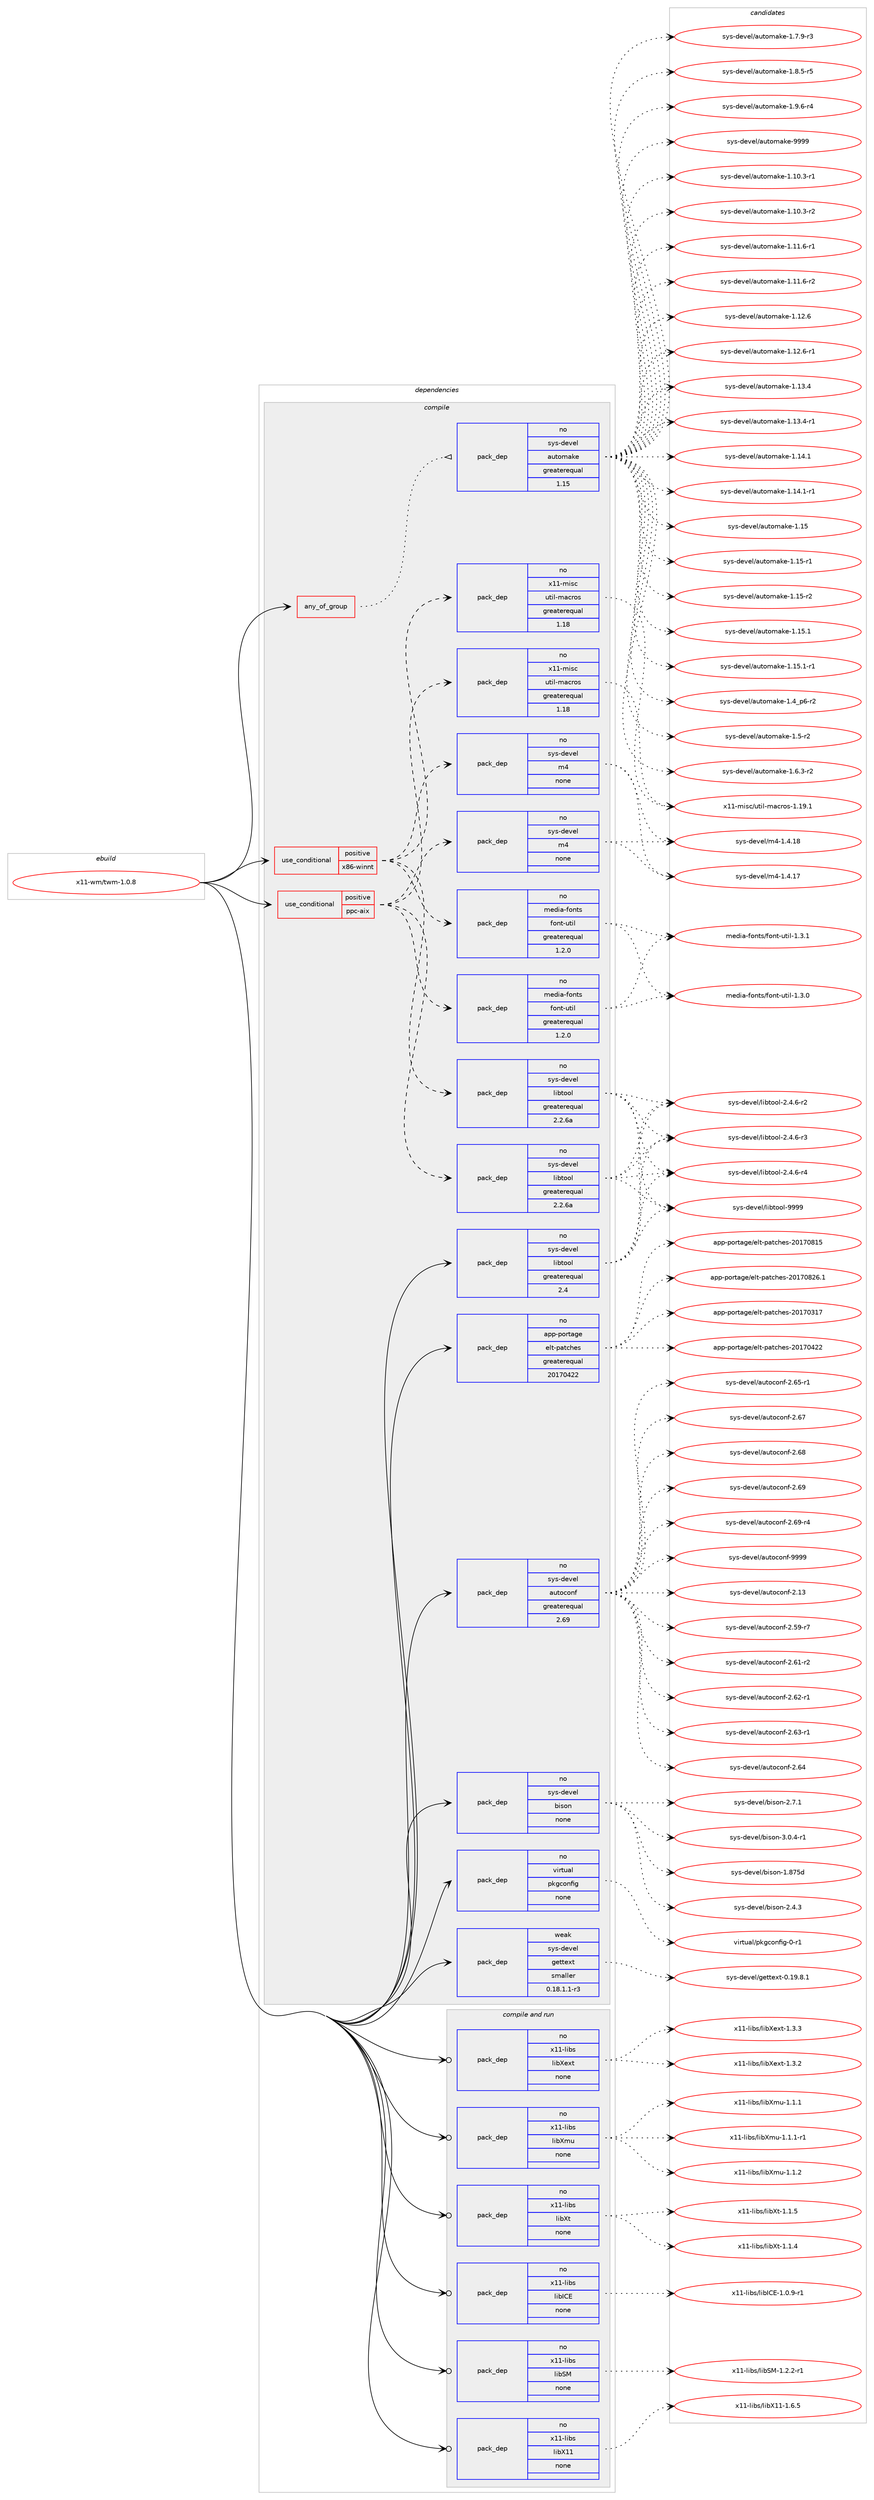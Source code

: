 digraph prolog {

# *************
# Graph options
# *************

newrank=true;
concentrate=true;
compound=true;
graph [rankdir=LR,fontname=Helvetica,fontsize=10,ranksep=1.5];#, ranksep=2.5, nodesep=0.2];
edge  [arrowhead=vee];
node  [fontname=Helvetica,fontsize=10];

# **********
# The ebuild
# **********

subgraph cluster_leftcol {
color=gray;
rank=same;
label=<<i>ebuild</i>>;
id [label="x11-wm/twm-1.0.8", color=red, width=4, href="../x11-wm/twm-1.0.8.svg"];
}

# ****************
# The dependencies
# ****************

subgraph cluster_midcol {
color=gray;
label=<<i>dependencies</i>>;
subgraph cluster_compile {
fillcolor="#eeeeee";
style=filled;
label=<<i>compile</i>>;
subgraph any9798 {
dependency533708 [label=<<TABLE BORDER="0" CELLBORDER="1" CELLSPACING="0" CELLPADDING="4"><TR><TD CELLPADDING="10">any_of_group</TD></TR></TABLE>>, shape=none, color=red];subgraph pack399199 {
dependency533709 [label=<<TABLE BORDER="0" CELLBORDER="1" CELLSPACING="0" CELLPADDING="4" WIDTH="220"><TR><TD ROWSPAN="6" CELLPADDING="30">pack_dep</TD></TR><TR><TD WIDTH="110">no</TD></TR><TR><TD>sys-devel</TD></TR><TR><TD>automake</TD></TR><TR><TD>greaterequal</TD></TR><TR><TD>1.15</TD></TR></TABLE>>, shape=none, color=blue];
}
dependency533708:e -> dependency533709:w [weight=20,style="dotted",arrowhead="oinv"];
}
id:e -> dependency533708:w [weight=20,style="solid",arrowhead="vee"];
subgraph cond124358 {
dependency533710 [label=<<TABLE BORDER="0" CELLBORDER="1" CELLSPACING="0" CELLPADDING="4"><TR><TD ROWSPAN="3" CELLPADDING="10">use_conditional</TD></TR><TR><TD>positive</TD></TR><TR><TD>ppc-aix</TD></TR></TABLE>>, shape=none, color=red];
subgraph pack399200 {
dependency533711 [label=<<TABLE BORDER="0" CELLBORDER="1" CELLSPACING="0" CELLPADDING="4" WIDTH="220"><TR><TD ROWSPAN="6" CELLPADDING="30">pack_dep</TD></TR><TR><TD WIDTH="110">no</TD></TR><TR><TD>sys-devel</TD></TR><TR><TD>libtool</TD></TR><TR><TD>greaterequal</TD></TR><TR><TD>2.2.6a</TD></TR></TABLE>>, shape=none, color=blue];
}
dependency533710:e -> dependency533711:w [weight=20,style="dashed",arrowhead="vee"];
subgraph pack399201 {
dependency533712 [label=<<TABLE BORDER="0" CELLBORDER="1" CELLSPACING="0" CELLPADDING="4" WIDTH="220"><TR><TD ROWSPAN="6" CELLPADDING="30">pack_dep</TD></TR><TR><TD WIDTH="110">no</TD></TR><TR><TD>sys-devel</TD></TR><TR><TD>m4</TD></TR><TR><TD>none</TD></TR><TR><TD></TD></TR></TABLE>>, shape=none, color=blue];
}
dependency533710:e -> dependency533712:w [weight=20,style="dashed",arrowhead="vee"];
subgraph pack399202 {
dependency533713 [label=<<TABLE BORDER="0" CELLBORDER="1" CELLSPACING="0" CELLPADDING="4" WIDTH="220"><TR><TD ROWSPAN="6" CELLPADDING="30">pack_dep</TD></TR><TR><TD WIDTH="110">no</TD></TR><TR><TD>x11-misc</TD></TR><TR><TD>util-macros</TD></TR><TR><TD>greaterequal</TD></TR><TR><TD>1.18</TD></TR></TABLE>>, shape=none, color=blue];
}
dependency533710:e -> dependency533713:w [weight=20,style="dashed",arrowhead="vee"];
subgraph pack399203 {
dependency533714 [label=<<TABLE BORDER="0" CELLBORDER="1" CELLSPACING="0" CELLPADDING="4" WIDTH="220"><TR><TD ROWSPAN="6" CELLPADDING="30">pack_dep</TD></TR><TR><TD WIDTH="110">no</TD></TR><TR><TD>media-fonts</TD></TR><TR><TD>font-util</TD></TR><TR><TD>greaterequal</TD></TR><TR><TD>1.2.0</TD></TR></TABLE>>, shape=none, color=blue];
}
dependency533710:e -> dependency533714:w [weight=20,style="dashed",arrowhead="vee"];
}
id:e -> dependency533710:w [weight=20,style="solid",arrowhead="vee"];
subgraph cond124359 {
dependency533715 [label=<<TABLE BORDER="0" CELLBORDER="1" CELLSPACING="0" CELLPADDING="4"><TR><TD ROWSPAN="3" CELLPADDING="10">use_conditional</TD></TR><TR><TD>positive</TD></TR><TR><TD>x86-winnt</TD></TR></TABLE>>, shape=none, color=red];
subgraph pack399204 {
dependency533716 [label=<<TABLE BORDER="0" CELLBORDER="1" CELLSPACING="0" CELLPADDING="4" WIDTH="220"><TR><TD ROWSPAN="6" CELLPADDING="30">pack_dep</TD></TR><TR><TD WIDTH="110">no</TD></TR><TR><TD>sys-devel</TD></TR><TR><TD>libtool</TD></TR><TR><TD>greaterequal</TD></TR><TR><TD>2.2.6a</TD></TR></TABLE>>, shape=none, color=blue];
}
dependency533715:e -> dependency533716:w [weight=20,style="dashed",arrowhead="vee"];
subgraph pack399205 {
dependency533717 [label=<<TABLE BORDER="0" CELLBORDER="1" CELLSPACING="0" CELLPADDING="4" WIDTH="220"><TR><TD ROWSPAN="6" CELLPADDING="30">pack_dep</TD></TR><TR><TD WIDTH="110">no</TD></TR><TR><TD>sys-devel</TD></TR><TR><TD>m4</TD></TR><TR><TD>none</TD></TR><TR><TD></TD></TR></TABLE>>, shape=none, color=blue];
}
dependency533715:e -> dependency533717:w [weight=20,style="dashed",arrowhead="vee"];
subgraph pack399206 {
dependency533718 [label=<<TABLE BORDER="0" CELLBORDER="1" CELLSPACING="0" CELLPADDING="4" WIDTH="220"><TR><TD ROWSPAN="6" CELLPADDING="30">pack_dep</TD></TR><TR><TD WIDTH="110">no</TD></TR><TR><TD>x11-misc</TD></TR><TR><TD>util-macros</TD></TR><TR><TD>greaterequal</TD></TR><TR><TD>1.18</TD></TR></TABLE>>, shape=none, color=blue];
}
dependency533715:e -> dependency533718:w [weight=20,style="dashed",arrowhead="vee"];
subgraph pack399207 {
dependency533719 [label=<<TABLE BORDER="0" CELLBORDER="1" CELLSPACING="0" CELLPADDING="4" WIDTH="220"><TR><TD ROWSPAN="6" CELLPADDING="30">pack_dep</TD></TR><TR><TD WIDTH="110">no</TD></TR><TR><TD>media-fonts</TD></TR><TR><TD>font-util</TD></TR><TR><TD>greaterequal</TD></TR><TR><TD>1.2.0</TD></TR></TABLE>>, shape=none, color=blue];
}
dependency533715:e -> dependency533719:w [weight=20,style="dashed",arrowhead="vee"];
}
id:e -> dependency533715:w [weight=20,style="solid",arrowhead="vee"];
subgraph pack399208 {
dependency533720 [label=<<TABLE BORDER="0" CELLBORDER="1" CELLSPACING="0" CELLPADDING="4" WIDTH="220"><TR><TD ROWSPAN="6" CELLPADDING="30">pack_dep</TD></TR><TR><TD WIDTH="110">no</TD></TR><TR><TD>app-portage</TD></TR><TR><TD>elt-patches</TD></TR><TR><TD>greaterequal</TD></TR><TR><TD>20170422</TD></TR></TABLE>>, shape=none, color=blue];
}
id:e -> dependency533720:w [weight=20,style="solid",arrowhead="vee"];
subgraph pack399209 {
dependency533721 [label=<<TABLE BORDER="0" CELLBORDER="1" CELLSPACING="0" CELLPADDING="4" WIDTH="220"><TR><TD ROWSPAN="6" CELLPADDING="30">pack_dep</TD></TR><TR><TD WIDTH="110">no</TD></TR><TR><TD>sys-devel</TD></TR><TR><TD>autoconf</TD></TR><TR><TD>greaterequal</TD></TR><TR><TD>2.69</TD></TR></TABLE>>, shape=none, color=blue];
}
id:e -> dependency533721:w [weight=20,style="solid",arrowhead="vee"];
subgraph pack399210 {
dependency533722 [label=<<TABLE BORDER="0" CELLBORDER="1" CELLSPACING="0" CELLPADDING="4" WIDTH="220"><TR><TD ROWSPAN="6" CELLPADDING="30">pack_dep</TD></TR><TR><TD WIDTH="110">no</TD></TR><TR><TD>sys-devel</TD></TR><TR><TD>bison</TD></TR><TR><TD>none</TD></TR><TR><TD></TD></TR></TABLE>>, shape=none, color=blue];
}
id:e -> dependency533722:w [weight=20,style="solid",arrowhead="vee"];
subgraph pack399211 {
dependency533723 [label=<<TABLE BORDER="0" CELLBORDER="1" CELLSPACING="0" CELLPADDING="4" WIDTH="220"><TR><TD ROWSPAN="6" CELLPADDING="30">pack_dep</TD></TR><TR><TD WIDTH="110">no</TD></TR><TR><TD>sys-devel</TD></TR><TR><TD>libtool</TD></TR><TR><TD>greaterequal</TD></TR><TR><TD>2.4</TD></TR></TABLE>>, shape=none, color=blue];
}
id:e -> dependency533723:w [weight=20,style="solid",arrowhead="vee"];
subgraph pack399212 {
dependency533724 [label=<<TABLE BORDER="0" CELLBORDER="1" CELLSPACING="0" CELLPADDING="4" WIDTH="220"><TR><TD ROWSPAN="6" CELLPADDING="30">pack_dep</TD></TR><TR><TD WIDTH="110">no</TD></TR><TR><TD>virtual</TD></TR><TR><TD>pkgconfig</TD></TR><TR><TD>none</TD></TR><TR><TD></TD></TR></TABLE>>, shape=none, color=blue];
}
id:e -> dependency533724:w [weight=20,style="solid",arrowhead="vee"];
subgraph pack399213 {
dependency533725 [label=<<TABLE BORDER="0" CELLBORDER="1" CELLSPACING="0" CELLPADDING="4" WIDTH="220"><TR><TD ROWSPAN="6" CELLPADDING="30">pack_dep</TD></TR><TR><TD WIDTH="110">weak</TD></TR><TR><TD>sys-devel</TD></TR><TR><TD>gettext</TD></TR><TR><TD>smaller</TD></TR><TR><TD>0.18.1.1-r3</TD></TR></TABLE>>, shape=none, color=blue];
}
id:e -> dependency533725:w [weight=20,style="solid",arrowhead="vee"];
}
subgraph cluster_compileandrun {
fillcolor="#eeeeee";
style=filled;
label=<<i>compile and run</i>>;
subgraph pack399214 {
dependency533726 [label=<<TABLE BORDER="0" CELLBORDER="1" CELLSPACING="0" CELLPADDING="4" WIDTH="220"><TR><TD ROWSPAN="6" CELLPADDING="30">pack_dep</TD></TR><TR><TD WIDTH="110">no</TD></TR><TR><TD>x11-libs</TD></TR><TR><TD>libICE</TD></TR><TR><TD>none</TD></TR><TR><TD></TD></TR></TABLE>>, shape=none, color=blue];
}
id:e -> dependency533726:w [weight=20,style="solid",arrowhead="odotvee"];
subgraph pack399215 {
dependency533727 [label=<<TABLE BORDER="0" CELLBORDER="1" CELLSPACING="0" CELLPADDING="4" WIDTH="220"><TR><TD ROWSPAN="6" CELLPADDING="30">pack_dep</TD></TR><TR><TD WIDTH="110">no</TD></TR><TR><TD>x11-libs</TD></TR><TR><TD>libSM</TD></TR><TR><TD>none</TD></TR><TR><TD></TD></TR></TABLE>>, shape=none, color=blue];
}
id:e -> dependency533727:w [weight=20,style="solid",arrowhead="odotvee"];
subgraph pack399216 {
dependency533728 [label=<<TABLE BORDER="0" CELLBORDER="1" CELLSPACING="0" CELLPADDING="4" WIDTH="220"><TR><TD ROWSPAN="6" CELLPADDING="30">pack_dep</TD></TR><TR><TD WIDTH="110">no</TD></TR><TR><TD>x11-libs</TD></TR><TR><TD>libX11</TD></TR><TR><TD>none</TD></TR><TR><TD></TD></TR></TABLE>>, shape=none, color=blue];
}
id:e -> dependency533728:w [weight=20,style="solid",arrowhead="odotvee"];
subgraph pack399217 {
dependency533729 [label=<<TABLE BORDER="0" CELLBORDER="1" CELLSPACING="0" CELLPADDING="4" WIDTH="220"><TR><TD ROWSPAN="6" CELLPADDING="30">pack_dep</TD></TR><TR><TD WIDTH="110">no</TD></TR><TR><TD>x11-libs</TD></TR><TR><TD>libXext</TD></TR><TR><TD>none</TD></TR><TR><TD></TD></TR></TABLE>>, shape=none, color=blue];
}
id:e -> dependency533729:w [weight=20,style="solid",arrowhead="odotvee"];
subgraph pack399218 {
dependency533730 [label=<<TABLE BORDER="0" CELLBORDER="1" CELLSPACING="0" CELLPADDING="4" WIDTH="220"><TR><TD ROWSPAN="6" CELLPADDING="30">pack_dep</TD></TR><TR><TD WIDTH="110">no</TD></TR><TR><TD>x11-libs</TD></TR><TR><TD>libXmu</TD></TR><TR><TD>none</TD></TR><TR><TD></TD></TR></TABLE>>, shape=none, color=blue];
}
id:e -> dependency533730:w [weight=20,style="solid",arrowhead="odotvee"];
subgraph pack399219 {
dependency533731 [label=<<TABLE BORDER="0" CELLBORDER="1" CELLSPACING="0" CELLPADDING="4" WIDTH="220"><TR><TD ROWSPAN="6" CELLPADDING="30">pack_dep</TD></TR><TR><TD WIDTH="110">no</TD></TR><TR><TD>x11-libs</TD></TR><TR><TD>libXt</TD></TR><TR><TD>none</TD></TR><TR><TD></TD></TR></TABLE>>, shape=none, color=blue];
}
id:e -> dependency533731:w [weight=20,style="solid",arrowhead="odotvee"];
}
subgraph cluster_run {
fillcolor="#eeeeee";
style=filled;
label=<<i>run</i>>;
}
}

# **************
# The candidates
# **************

subgraph cluster_choices {
rank=same;
color=gray;
label=<<i>candidates</i>>;

subgraph choice399199 {
color=black;
nodesep=1;
choice11512111545100101118101108479711711611110997107101454946494846514511449 [label="sys-devel/automake-1.10.3-r1", color=red, width=4,href="../sys-devel/automake-1.10.3-r1.svg"];
choice11512111545100101118101108479711711611110997107101454946494846514511450 [label="sys-devel/automake-1.10.3-r2", color=red, width=4,href="../sys-devel/automake-1.10.3-r2.svg"];
choice11512111545100101118101108479711711611110997107101454946494946544511449 [label="sys-devel/automake-1.11.6-r1", color=red, width=4,href="../sys-devel/automake-1.11.6-r1.svg"];
choice11512111545100101118101108479711711611110997107101454946494946544511450 [label="sys-devel/automake-1.11.6-r2", color=red, width=4,href="../sys-devel/automake-1.11.6-r2.svg"];
choice1151211154510010111810110847971171161111099710710145494649504654 [label="sys-devel/automake-1.12.6", color=red, width=4,href="../sys-devel/automake-1.12.6.svg"];
choice11512111545100101118101108479711711611110997107101454946495046544511449 [label="sys-devel/automake-1.12.6-r1", color=red, width=4,href="../sys-devel/automake-1.12.6-r1.svg"];
choice1151211154510010111810110847971171161111099710710145494649514652 [label="sys-devel/automake-1.13.4", color=red, width=4,href="../sys-devel/automake-1.13.4.svg"];
choice11512111545100101118101108479711711611110997107101454946495146524511449 [label="sys-devel/automake-1.13.4-r1", color=red, width=4,href="../sys-devel/automake-1.13.4-r1.svg"];
choice1151211154510010111810110847971171161111099710710145494649524649 [label="sys-devel/automake-1.14.1", color=red, width=4,href="../sys-devel/automake-1.14.1.svg"];
choice11512111545100101118101108479711711611110997107101454946495246494511449 [label="sys-devel/automake-1.14.1-r1", color=red, width=4,href="../sys-devel/automake-1.14.1-r1.svg"];
choice115121115451001011181011084797117116111109971071014549464953 [label="sys-devel/automake-1.15", color=red, width=4,href="../sys-devel/automake-1.15.svg"];
choice1151211154510010111810110847971171161111099710710145494649534511449 [label="sys-devel/automake-1.15-r1", color=red, width=4,href="../sys-devel/automake-1.15-r1.svg"];
choice1151211154510010111810110847971171161111099710710145494649534511450 [label="sys-devel/automake-1.15-r2", color=red, width=4,href="../sys-devel/automake-1.15-r2.svg"];
choice1151211154510010111810110847971171161111099710710145494649534649 [label="sys-devel/automake-1.15.1", color=red, width=4,href="../sys-devel/automake-1.15.1.svg"];
choice11512111545100101118101108479711711611110997107101454946495346494511449 [label="sys-devel/automake-1.15.1-r1", color=red, width=4,href="../sys-devel/automake-1.15.1-r1.svg"];
choice115121115451001011181011084797117116111109971071014549465295112544511450 [label="sys-devel/automake-1.4_p6-r2", color=red, width=4,href="../sys-devel/automake-1.4_p6-r2.svg"];
choice11512111545100101118101108479711711611110997107101454946534511450 [label="sys-devel/automake-1.5-r2", color=red, width=4,href="../sys-devel/automake-1.5-r2.svg"];
choice115121115451001011181011084797117116111109971071014549465446514511450 [label="sys-devel/automake-1.6.3-r2", color=red, width=4,href="../sys-devel/automake-1.6.3-r2.svg"];
choice115121115451001011181011084797117116111109971071014549465546574511451 [label="sys-devel/automake-1.7.9-r3", color=red, width=4,href="../sys-devel/automake-1.7.9-r3.svg"];
choice115121115451001011181011084797117116111109971071014549465646534511453 [label="sys-devel/automake-1.8.5-r5", color=red, width=4,href="../sys-devel/automake-1.8.5-r5.svg"];
choice115121115451001011181011084797117116111109971071014549465746544511452 [label="sys-devel/automake-1.9.6-r4", color=red, width=4,href="../sys-devel/automake-1.9.6-r4.svg"];
choice115121115451001011181011084797117116111109971071014557575757 [label="sys-devel/automake-9999", color=red, width=4,href="../sys-devel/automake-9999.svg"];
dependency533709:e -> choice11512111545100101118101108479711711611110997107101454946494846514511449:w [style=dotted,weight="100"];
dependency533709:e -> choice11512111545100101118101108479711711611110997107101454946494846514511450:w [style=dotted,weight="100"];
dependency533709:e -> choice11512111545100101118101108479711711611110997107101454946494946544511449:w [style=dotted,weight="100"];
dependency533709:e -> choice11512111545100101118101108479711711611110997107101454946494946544511450:w [style=dotted,weight="100"];
dependency533709:e -> choice1151211154510010111810110847971171161111099710710145494649504654:w [style=dotted,weight="100"];
dependency533709:e -> choice11512111545100101118101108479711711611110997107101454946495046544511449:w [style=dotted,weight="100"];
dependency533709:e -> choice1151211154510010111810110847971171161111099710710145494649514652:w [style=dotted,weight="100"];
dependency533709:e -> choice11512111545100101118101108479711711611110997107101454946495146524511449:w [style=dotted,weight="100"];
dependency533709:e -> choice1151211154510010111810110847971171161111099710710145494649524649:w [style=dotted,weight="100"];
dependency533709:e -> choice11512111545100101118101108479711711611110997107101454946495246494511449:w [style=dotted,weight="100"];
dependency533709:e -> choice115121115451001011181011084797117116111109971071014549464953:w [style=dotted,weight="100"];
dependency533709:e -> choice1151211154510010111810110847971171161111099710710145494649534511449:w [style=dotted,weight="100"];
dependency533709:e -> choice1151211154510010111810110847971171161111099710710145494649534511450:w [style=dotted,weight="100"];
dependency533709:e -> choice1151211154510010111810110847971171161111099710710145494649534649:w [style=dotted,weight="100"];
dependency533709:e -> choice11512111545100101118101108479711711611110997107101454946495346494511449:w [style=dotted,weight="100"];
dependency533709:e -> choice115121115451001011181011084797117116111109971071014549465295112544511450:w [style=dotted,weight="100"];
dependency533709:e -> choice11512111545100101118101108479711711611110997107101454946534511450:w [style=dotted,weight="100"];
dependency533709:e -> choice115121115451001011181011084797117116111109971071014549465446514511450:w [style=dotted,weight="100"];
dependency533709:e -> choice115121115451001011181011084797117116111109971071014549465546574511451:w [style=dotted,weight="100"];
dependency533709:e -> choice115121115451001011181011084797117116111109971071014549465646534511453:w [style=dotted,weight="100"];
dependency533709:e -> choice115121115451001011181011084797117116111109971071014549465746544511452:w [style=dotted,weight="100"];
dependency533709:e -> choice115121115451001011181011084797117116111109971071014557575757:w [style=dotted,weight="100"];
}
subgraph choice399200 {
color=black;
nodesep=1;
choice1151211154510010111810110847108105981161111111084550465246544511450 [label="sys-devel/libtool-2.4.6-r2", color=red, width=4,href="../sys-devel/libtool-2.4.6-r2.svg"];
choice1151211154510010111810110847108105981161111111084550465246544511451 [label="sys-devel/libtool-2.4.6-r3", color=red, width=4,href="../sys-devel/libtool-2.4.6-r3.svg"];
choice1151211154510010111810110847108105981161111111084550465246544511452 [label="sys-devel/libtool-2.4.6-r4", color=red, width=4,href="../sys-devel/libtool-2.4.6-r4.svg"];
choice1151211154510010111810110847108105981161111111084557575757 [label="sys-devel/libtool-9999", color=red, width=4,href="../sys-devel/libtool-9999.svg"];
dependency533711:e -> choice1151211154510010111810110847108105981161111111084550465246544511450:w [style=dotted,weight="100"];
dependency533711:e -> choice1151211154510010111810110847108105981161111111084550465246544511451:w [style=dotted,weight="100"];
dependency533711:e -> choice1151211154510010111810110847108105981161111111084550465246544511452:w [style=dotted,weight="100"];
dependency533711:e -> choice1151211154510010111810110847108105981161111111084557575757:w [style=dotted,weight="100"];
}
subgraph choice399201 {
color=black;
nodesep=1;
choice11512111545100101118101108471095245494652464955 [label="sys-devel/m4-1.4.17", color=red, width=4,href="../sys-devel/m4-1.4.17.svg"];
choice11512111545100101118101108471095245494652464956 [label="sys-devel/m4-1.4.18", color=red, width=4,href="../sys-devel/m4-1.4.18.svg"];
dependency533712:e -> choice11512111545100101118101108471095245494652464955:w [style=dotted,weight="100"];
dependency533712:e -> choice11512111545100101118101108471095245494652464956:w [style=dotted,weight="100"];
}
subgraph choice399202 {
color=black;
nodesep=1;
choice120494945109105115994711711610510845109979911411111545494649574649 [label="x11-misc/util-macros-1.19.1", color=red, width=4,href="../x11-misc/util-macros-1.19.1.svg"];
dependency533713:e -> choice120494945109105115994711711610510845109979911411111545494649574649:w [style=dotted,weight="100"];
}
subgraph choice399203 {
color=black;
nodesep=1;
choice10910110010597451021111101161154710211111011645117116105108454946514648 [label="media-fonts/font-util-1.3.0", color=red, width=4,href="../media-fonts/font-util-1.3.0.svg"];
choice10910110010597451021111101161154710211111011645117116105108454946514649 [label="media-fonts/font-util-1.3.1", color=red, width=4,href="../media-fonts/font-util-1.3.1.svg"];
dependency533714:e -> choice10910110010597451021111101161154710211111011645117116105108454946514648:w [style=dotted,weight="100"];
dependency533714:e -> choice10910110010597451021111101161154710211111011645117116105108454946514649:w [style=dotted,weight="100"];
}
subgraph choice399204 {
color=black;
nodesep=1;
choice1151211154510010111810110847108105981161111111084550465246544511450 [label="sys-devel/libtool-2.4.6-r2", color=red, width=4,href="../sys-devel/libtool-2.4.6-r2.svg"];
choice1151211154510010111810110847108105981161111111084550465246544511451 [label="sys-devel/libtool-2.4.6-r3", color=red, width=4,href="../sys-devel/libtool-2.4.6-r3.svg"];
choice1151211154510010111810110847108105981161111111084550465246544511452 [label="sys-devel/libtool-2.4.6-r4", color=red, width=4,href="../sys-devel/libtool-2.4.6-r4.svg"];
choice1151211154510010111810110847108105981161111111084557575757 [label="sys-devel/libtool-9999", color=red, width=4,href="../sys-devel/libtool-9999.svg"];
dependency533716:e -> choice1151211154510010111810110847108105981161111111084550465246544511450:w [style=dotted,weight="100"];
dependency533716:e -> choice1151211154510010111810110847108105981161111111084550465246544511451:w [style=dotted,weight="100"];
dependency533716:e -> choice1151211154510010111810110847108105981161111111084550465246544511452:w [style=dotted,weight="100"];
dependency533716:e -> choice1151211154510010111810110847108105981161111111084557575757:w [style=dotted,weight="100"];
}
subgraph choice399205 {
color=black;
nodesep=1;
choice11512111545100101118101108471095245494652464955 [label="sys-devel/m4-1.4.17", color=red, width=4,href="../sys-devel/m4-1.4.17.svg"];
choice11512111545100101118101108471095245494652464956 [label="sys-devel/m4-1.4.18", color=red, width=4,href="../sys-devel/m4-1.4.18.svg"];
dependency533717:e -> choice11512111545100101118101108471095245494652464955:w [style=dotted,weight="100"];
dependency533717:e -> choice11512111545100101118101108471095245494652464956:w [style=dotted,weight="100"];
}
subgraph choice399206 {
color=black;
nodesep=1;
choice120494945109105115994711711610510845109979911411111545494649574649 [label="x11-misc/util-macros-1.19.1", color=red, width=4,href="../x11-misc/util-macros-1.19.1.svg"];
dependency533718:e -> choice120494945109105115994711711610510845109979911411111545494649574649:w [style=dotted,weight="100"];
}
subgraph choice399207 {
color=black;
nodesep=1;
choice10910110010597451021111101161154710211111011645117116105108454946514648 [label="media-fonts/font-util-1.3.0", color=red, width=4,href="../media-fonts/font-util-1.3.0.svg"];
choice10910110010597451021111101161154710211111011645117116105108454946514649 [label="media-fonts/font-util-1.3.1", color=red, width=4,href="../media-fonts/font-util-1.3.1.svg"];
dependency533719:e -> choice10910110010597451021111101161154710211111011645117116105108454946514648:w [style=dotted,weight="100"];
dependency533719:e -> choice10910110010597451021111101161154710211111011645117116105108454946514649:w [style=dotted,weight="100"];
}
subgraph choice399208 {
color=black;
nodesep=1;
choice97112112451121111141169710310147101108116451129711699104101115455048495548514955 [label="app-portage/elt-patches-20170317", color=red, width=4,href="../app-portage/elt-patches-20170317.svg"];
choice97112112451121111141169710310147101108116451129711699104101115455048495548525050 [label="app-portage/elt-patches-20170422", color=red, width=4,href="../app-portage/elt-patches-20170422.svg"];
choice97112112451121111141169710310147101108116451129711699104101115455048495548564953 [label="app-portage/elt-patches-20170815", color=red, width=4,href="../app-portage/elt-patches-20170815.svg"];
choice971121124511211111411697103101471011081164511297116991041011154550484955485650544649 [label="app-portage/elt-patches-20170826.1", color=red, width=4,href="../app-portage/elt-patches-20170826.1.svg"];
dependency533720:e -> choice97112112451121111141169710310147101108116451129711699104101115455048495548514955:w [style=dotted,weight="100"];
dependency533720:e -> choice97112112451121111141169710310147101108116451129711699104101115455048495548525050:w [style=dotted,weight="100"];
dependency533720:e -> choice97112112451121111141169710310147101108116451129711699104101115455048495548564953:w [style=dotted,weight="100"];
dependency533720:e -> choice971121124511211111411697103101471011081164511297116991041011154550484955485650544649:w [style=dotted,weight="100"];
}
subgraph choice399209 {
color=black;
nodesep=1;
choice115121115451001011181011084797117116111991111101024550464951 [label="sys-devel/autoconf-2.13", color=red, width=4,href="../sys-devel/autoconf-2.13.svg"];
choice1151211154510010111810110847971171161119911111010245504653574511455 [label="sys-devel/autoconf-2.59-r7", color=red, width=4,href="../sys-devel/autoconf-2.59-r7.svg"];
choice1151211154510010111810110847971171161119911111010245504654494511450 [label="sys-devel/autoconf-2.61-r2", color=red, width=4,href="../sys-devel/autoconf-2.61-r2.svg"];
choice1151211154510010111810110847971171161119911111010245504654504511449 [label="sys-devel/autoconf-2.62-r1", color=red, width=4,href="../sys-devel/autoconf-2.62-r1.svg"];
choice1151211154510010111810110847971171161119911111010245504654514511449 [label="sys-devel/autoconf-2.63-r1", color=red, width=4,href="../sys-devel/autoconf-2.63-r1.svg"];
choice115121115451001011181011084797117116111991111101024550465452 [label="sys-devel/autoconf-2.64", color=red, width=4,href="../sys-devel/autoconf-2.64.svg"];
choice1151211154510010111810110847971171161119911111010245504654534511449 [label="sys-devel/autoconf-2.65-r1", color=red, width=4,href="../sys-devel/autoconf-2.65-r1.svg"];
choice115121115451001011181011084797117116111991111101024550465455 [label="sys-devel/autoconf-2.67", color=red, width=4,href="../sys-devel/autoconf-2.67.svg"];
choice115121115451001011181011084797117116111991111101024550465456 [label="sys-devel/autoconf-2.68", color=red, width=4,href="../sys-devel/autoconf-2.68.svg"];
choice115121115451001011181011084797117116111991111101024550465457 [label="sys-devel/autoconf-2.69", color=red, width=4,href="../sys-devel/autoconf-2.69.svg"];
choice1151211154510010111810110847971171161119911111010245504654574511452 [label="sys-devel/autoconf-2.69-r4", color=red, width=4,href="../sys-devel/autoconf-2.69-r4.svg"];
choice115121115451001011181011084797117116111991111101024557575757 [label="sys-devel/autoconf-9999", color=red, width=4,href="../sys-devel/autoconf-9999.svg"];
dependency533721:e -> choice115121115451001011181011084797117116111991111101024550464951:w [style=dotted,weight="100"];
dependency533721:e -> choice1151211154510010111810110847971171161119911111010245504653574511455:w [style=dotted,weight="100"];
dependency533721:e -> choice1151211154510010111810110847971171161119911111010245504654494511450:w [style=dotted,weight="100"];
dependency533721:e -> choice1151211154510010111810110847971171161119911111010245504654504511449:w [style=dotted,weight="100"];
dependency533721:e -> choice1151211154510010111810110847971171161119911111010245504654514511449:w [style=dotted,weight="100"];
dependency533721:e -> choice115121115451001011181011084797117116111991111101024550465452:w [style=dotted,weight="100"];
dependency533721:e -> choice1151211154510010111810110847971171161119911111010245504654534511449:w [style=dotted,weight="100"];
dependency533721:e -> choice115121115451001011181011084797117116111991111101024550465455:w [style=dotted,weight="100"];
dependency533721:e -> choice115121115451001011181011084797117116111991111101024550465456:w [style=dotted,weight="100"];
dependency533721:e -> choice115121115451001011181011084797117116111991111101024550465457:w [style=dotted,weight="100"];
dependency533721:e -> choice1151211154510010111810110847971171161119911111010245504654574511452:w [style=dotted,weight="100"];
dependency533721:e -> choice115121115451001011181011084797117116111991111101024557575757:w [style=dotted,weight="100"];
}
subgraph choice399210 {
color=black;
nodesep=1;
choice115121115451001011181011084798105115111110454946565553100 [label="sys-devel/bison-1.875d", color=red, width=4,href="../sys-devel/bison-1.875d.svg"];
choice115121115451001011181011084798105115111110455046524651 [label="sys-devel/bison-2.4.3", color=red, width=4,href="../sys-devel/bison-2.4.3.svg"];
choice115121115451001011181011084798105115111110455046554649 [label="sys-devel/bison-2.7.1", color=red, width=4,href="../sys-devel/bison-2.7.1.svg"];
choice1151211154510010111810110847981051151111104551464846524511449 [label="sys-devel/bison-3.0.4-r1", color=red, width=4,href="../sys-devel/bison-3.0.4-r1.svg"];
dependency533722:e -> choice115121115451001011181011084798105115111110454946565553100:w [style=dotted,weight="100"];
dependency533722:e -> choice115121115451001011181011084798105115111110455046524651:w [style=dotted,weight="100"];
dependency533722:e -> choice115121115451001011181011084798105115111110455046554649:w [style=dotted,weight="100"];
dependency533722:e -> choice1151211154510010111810110847981051151111104551464846524511449:w [style=dotted,weight="100"];
}
subgraph choice399211 {
color=black;
nodesep=1;
choice1151211154510010111810110847108105981161111111084550465246544511450 [label="sys-devel/libtool-2.4.6-r2", color=red, width=4,href="../sys-devel/libtool-2.4.6-r2.svg"];
choice1151211154510010111810110847108105981161111111084550465246544511451 [label="sys-devel/libtool-2.4.6-r3", color=red, width=4,href="../sys-devel/libtool-2.4.6-r3.svg"];
choice1151211154510010111810110847108105981161111111084550465246544511452 [label="sys-devel/libtool-2.4.6-r4", color=red, width=4,href="../sys-devel/libtool-2.4.6-r4.svg"];
choice1151211154510010111810110847108105981161111111084557575757 [label="sys-devel/libtool-9999", color=red, width=4,href="../sys-devel/libtool-9999.svg"];
dependency533723:e -> choice1151211154510010111810110847108105981161111111084550465246544511450:w [style=dotted,weight="100"];
dependency533723:e -> choice1151211154510010111810110847108105981161111111084550465246544511451:w [style=dotted,weight="100"];
dependency533723:e -> choice1151211154510010111810110847108105981161111111084550465246544511452:w [style=dotted,weight="100"];
dependency533723:e -> choice1151211154510010111810110847108105981161111111084557575757:w [style=dotted,weight="100"];
}
subgraph choice399212 {
color=black;
nodesep=1;
choice11810511411611797108471121071039911111010210510345484511449 [label="virtual/pkgconfig-0-r1", color=red, width=4,href="../virtual/pkgconfig-0-r1.svg"];
dependency533724:e -> choice11810511411611797108471121071039911111010210510345484511449:w [style=dotted,weight="100"];
}
subgraph choice399213 {
color=black;
nodesep=1;
choice1151211154510010111810110847103101116116101120116454846495746564649 [label="sys-devel/gettext-0.19.8.1", color=red, width=4,href="../sys-devel/gettext-0.19.8.1.svg"];
dependency533725:e -> choice1151211154510010111810110847103101116116101120116454846495746564649:w [style=dotted,weight="100"];
}
subgraph choice399214 {
color=black;
nodesep=1;
choice1204949451081059811547108105987367694549464846574511449 [label="x11-libs/libICE-1.0.9-r1", color=red, width=4,href="../x11-libs/libICE-1.0.9-r1.svg"];
dependency533726:e -> choice1204949451081059811547108105987367694549464846574511449:w [style=dotted,weight="100"];
}
subgraph choice399215 {
color=black;
nodesep=1;
choice12049494510810598115471081059883774549465046504511449 [label="x11-libs/libSM-1.2.2-r1", color=red, width=4,href="../x11-libs/libSM-1.2.2-r1.svg"];
dependency533727:e -> choice12049494510810598115471081059883774549465046504511449:w [style=dotted,weight="100"];
}
subgraph choice399216 {
color=black;
nodesep=1;
choice120494945108105981154710810598884949454946544653 [label="x11-libs/libX11-1.6.5", color=red, width=4,href="../x11-libs/libX11-1.6.5.svg"];
dependency533728:e -> choice120494945108105981154710810598884949454946544653:w [style=dotted,weight="100"];
}
subgraph choice399217 {
color=black;
nodesep=1;
choice12049494510810598115471081059888101120116454946514650 [label="x11-libs/libXext-1.3.2", color=red, width=4,href="../x11-libs/libXext-1.3.2.svg"];
choice12049494510810598115471081059888101120116454946514651 [label="x11-libs/libXext-1.3.3", color=red, width=4,href="../x11-libs/libXext-1.3.3.svg"];
dependency533729:e -> choice12049494510810598115471081059888101120116454946514650:w [style=dotted,weight="100"];
dependency533729:e -> choice12049494510810598115471081059888101120116454946514651:w [style=dotted,weight="100"];
}
subgraph choice399218 {
color=black;
nodesep=1;
choice12049494510810598115471081059888109117454946494649 [label="x11-libs/libXmu-1.1.1", color=red, width=4,href="../x11-libs/libXmu-1.1.1.svg"];
choice120494945108105981154710810598881091174549464946494511449 [label="x11-libs/libXmu-1.1.1-r1", color=red, width=4,href="../x11-libs/libXmu-1.1.1-r1.svg"];
choice12049494510810598115471081059888109117454946494650 [label="x11-libs/libXmu-1.1.2", color=red, width=4,href="../x11-libs/libXmu-1.1.2.svg"];
dependency533730:e -> choice12049494510810598115471081059888109117454946494649:w [style=dotted,weight="100"];
dependency533730:e -> choice120494945108105981154710810598881091174549464946494511449:w [style=dotted,weight="100"];
dependency533730:e -> choice12049494510810598115471081059888109117454946494650:w [style=dotted,weight="100"];
}
subgraph choice399219 {
color=black;
nodesep=1;
choice12049494510810598115471081059888116454946494652 [label="x11-libs/libXt-1.1.4", color=red, width=4,href="../x11-libs/libXt-1.1.4.svg"];
choice12049494510810598115471081059888116454946494653 [label="x11-libs/libXt-1.1.5", color=red, width=4,href="../x11-libs/libXt-1.1.5.svg"];
dependency533731:e -> choice12049494510810598115471081059888116454946494652:w [style=dotted,weight="100"];
dependency533731:e -> choice12049494510810598115471081059888116454946494653:w [style=dotted,weight="100"];
}
}

}
